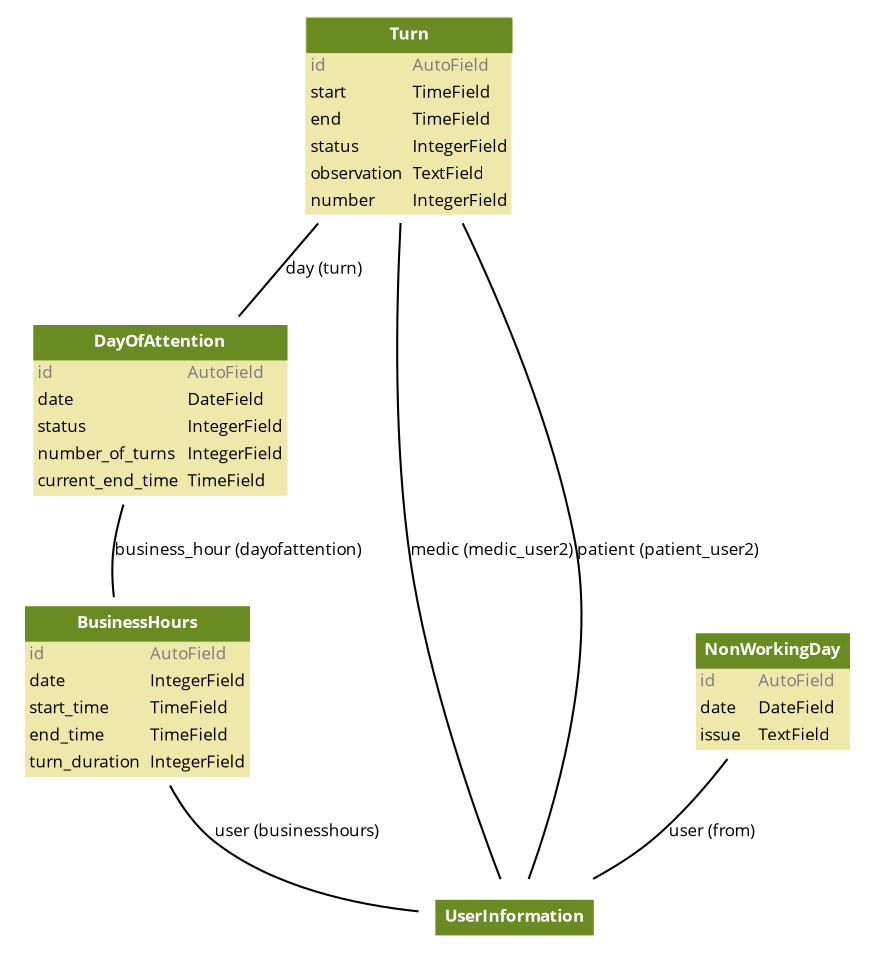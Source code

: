 
digraph name {
  fontname = "Open Sans"
  fontsize = 8

  node [
    fontname = "Open Sans"
    fontsize = 8
    shape = "plaintext"
  ]
  edge [
    fontname = "Open Sans"
    fontsize = 8
  ]

    

    GestionTurnos_models_BusinessHours [label=<
    <TABLE BGCOLOR="palegoldenrod" BORDER="0" CELLBORDER="0" CELLSPACING="0">
     <TR><TD COLSPAN="2" CELLPADDING="4" ALIGN="CENTER" BGCOLOR="olivedrab4"
     ><FONT FACE="Open Sans Bold" COLOR="white"
     >BusinessHours</FONT></TD></TR>
    
        
        <TR><TD ALIGN="LEFT" BORDER="0"
        ><FONT COLOR="#7B7B7B" FACE="Open Sans">id</FONT
        ></TD>
        <TD ALIGN="LEFT"
        ><FONT COLOR="#7B7B7B" FACE="Open Sans">AutoField</FONT
        ></TD></TR>
        
        <TR><TD ALIGN="LEFT" BORDER="0"
        ><FONT FACE="Open Sans">date</FONT
        ></TD>
        <TD ALIGN="LEFT"
        ><FONT FACE="Open Sans">IntegerField</FONT
        ></TD></TR>
        
        <TR><TD ALIGN="LEFT" BORDER="0"
        ><FONT FACE="Open Sans">start_time</FONT
        ></TD>
        <TD ALIGN="LEFT"
        ><FONT FACE="Open Sans">TimeField</FONT
        ></TD></TR>
        
        <TR><TD ALIGN="LEFT" BORDER="0"
        ><FONT FACE="Open Sans">end_time</FONT
        ></TD>
        <TD ALIGN="LEFT"
        ><FONT FACE="Open Sans">TimeField</FONT
        ></TD></TR>
        
        <TR><TD ALIGN="LEFT" BORDER="0"
        ><FONT FACE="Open Sans">turn_duration</FONT
        ></TD>
        <TD ALIGN="LEFT"
        ><FONT FACE="Open Sans">IntegerField</FONT
        ></TD></TR>
        
    
    </TABLE>
    >]

    GestionTurnos_models_DayOfAttention [label=<
    <TABLE BGCOLOR="palegoldenrod" BORDER="0" CELLBORDER="0" CELLSPACING="0">
     <TR><TD COLSPAN="2" CELLPADDING="4" ALIGN="CENTER" BGCOLOR="olivedrab4"
     ><FONT FACE="Open Sans Bold" COLOR="white"
     >DayOfAttention</FONT></TD></TR>
    
        
        <TR><TD ALIGN="LEFT" BORDER="0"
        ><FONT COLOR="#7B7B7B" FACE="Open Sans">id</FONT
        ></TD>
        <TD ALIGN="LEFT"
        ><FONT COLOR="#7B7B7B" FACE="Open Sans">AutoField</FONT
        ></TD></TR>
        
        <TR><TD ALIGN="LEFT" BORDER="0"
        ><FONT FACE="Open Sans">date</FONT
        ></TD>
        <TD ALIGN="LEFT"
        ><FONT FACE="Open Sans">DateField</FONT
        ></TD></TR>
        
        <TR><TD ALIGN="LEFT" BORDER="0"
        ><FONT FACE="Open Sans">status</FONT
        ></TD>
        <TD ALIGN="LEFT"
        ><FONT FACE="Open Sans">IntegerField</FONT
        ></TD></TR>
        
        <TR><TD ALIGN="LEFT" BORDER="0"
        ><FONT FACE="Open Sans">number_of_turns</FONT
        ></TD>
        <TD ALIGN="LEFT"
        ><FONT FACE="Open Sans">IntegerField</FONT
        ></TD></TR>
        
        <TR><TD ALIGN="LEFT" BORDER="0"
        ><FONT FACE="Open Sans">current_end_time</FONT
        ></TD>
        <TD ALIGN="LEFT"
        ><FONT FACE="Open Sans">TimeField</FONT
        ></TD></TR>
        
    
    </TABLE>
    >]

    GestionTurnos_models_Turn [label=<
    <TABLE BGCOLOR="palegoldenrod" BORDER="0" CELLBORDER="0" CELLSPACING="0">
     <TR><TD COLSPAN="2" CELLPADDING="4" ALIGN="CENTER" BGCOLOR="olivedrab4"
     ><FONT FACE="Open Sans Bold" COLOR="white"
     >Turn</FONT></TD></TR>
    
        
        <TR><TD ALIGN="LEFT" BORDER="0"
        ><FONT COLOR="#7B7B7B" FACE="Open Sans">id</FONT
        ></TD>
        <TD ALIGN="LEFT"
        ><FONT COLOR="#7B7B7B" FACE="Open Sans">AutoField</FONT
        ></TD></TR>
        
        <TR><TD ALIGN="LEFT" BORDER="0"
        ><FONT FACE="Open Sans">start</FONT
        ></TD>
        <TD ALIGN="LEFT"
        ><FONT FACE="Open Sans">TimeField</FONT
        ></TD></TR>
        
        <TR><TD ALIGN="LEFT" BORDER="0"
        ><FONT FACE="Open Sans">end</FONT
        ></TD>
        <TD ALIGN="LEFT"
        ><FONT FACE="Open Sans">TimeField</FONT
        ></TD></TR>
        
        <TR><TD ALIGN="LEFT" BORDER="0"
        ><FONT FACE="Open Sans">status</FONT
        ></TD>
        <TD ALIGN="LEFT"
        ><FONT FACE="Open Sans">IntegerField</FONT
        ></TD></TR>
        
        <TR><TD ALIGN="LEFT" BORDER="0"
        ><FONT FACE="Open Sans">observation</FONT
        ></TD>
        <TD ALIGN="LEFT"
        ><FONT FACE="Open Sans">TextField</FONT
        ></TD></TR>
        
        <TR><TD ALIGN="LEFT" BORDER="0"
        ><FONT FACE="Open Sans">number</FONT
        ></TD>
        <TD ALIGN="LEFT"
        ><FONT FACE="Open Sans">IntegerField</FONT
        ></TD></TR>
        
    
    </TABLE>
    >]


    GestionTurnos_models_NonWorkingDay [label=<
    <TABLE BGCOLOR="palegoldenrod" BORDER="0" CELLBORDER="0" CELLSPACING="0">
     <TR><TD COLSPAN="2" CELLPADDING="4" ALIGN="CENTER" BGCOLOR="olivedrab4"
     ><FONT FACE="Open Sans Bold" COLOR="white"
     >NonWorkingDay</FONT></TD></TR>
    
        
        <TR><TD ALIGN="LEFT" BORDER="0"
        ><FONT COLOR="#7B7B7B" FACE="Open Sans">id</FONT
        ></TD>
        <TD ALIGN="LEFT"
        ><FONT COLOR="#7B7B7B" FACE="Open Sans">AutoField</FONT
        ></TD></TR>
        
        <TR><TD ALIGN="LEFT" BORDER="0"
        ><FONT FACE="Open Sans">date</FONT
        ></TD>
        <TD ALIGN="LEFT"
        ><FONT FACE="Open Sans">DateField</FONT
        ></TD></TR>
        
        <TR><TD ALIGN="LEFT" BORDER="0"
        ><FONT FACE="Open Sans">issue</FONT
        ></TD>
        <TD ALIGN="LEFT"
        ><FONT FACE="Open Sans">TextField</FONT
        ></TD></TR>
        
    
    </TABLE>
    >]

  django_contrib_auth_models_User [label=<
      <TABLE BGCOLOR="palegoldenrod" BORDER="0" CELLBORDER="0" CELLSPACING="0">
      <TR><TD COLSPAN="2" CELLPADDING="4" ALIGN="CENTER" BGCOLOR="olivedrab4"
      ><FONT FACE="Open Sans Bold" COLOR="white"
      >User</FONT></TD></TR>
      </TABLE>
      >]
  
  
  
  django_contrib_auth_models_User [label=<
      <TABLE BGCOLOR="palegoldenrod" BORDER="0" CELLBORDER="0" CELLSPACING="0">
      <TR><TD COLSPAN="2" CELLPADDING="4" ALIGN="CENTER" BGCOLOR="olivedrab4"
      ><FONT FACE="Open Sans Bold" COLOR="white"
      >User</FONT></TD></TR>
      </TABLE>
      >]
  
  GestionTurnos_models_BusinessHours -> django_contrib_auth_models_User
  [label="user (businesshours)"] [arrowhead=none, arrowtail=dot];
  
  
  GestionTurnos_models_DayOfAttention -> GestionTurnos_models_BusinessHours
  [label="business_hour (dayofattention)"] [arrowhead=none, arrowtail=dot];
  

  
  GestionTurnos_models_Turn -> GestionTurnos_models_DayOfAttention
  [label="day (turn)"] [arrowhead=none, arrowtail=dot];
  
  
  django_contrib_auth_models_User [label=<
      <TABLE BGCOLOR="palegoldenrod" BORDER="0" CELLBORDER="0" CELLSPACING="0">
      <TR><TD COLSPAN="2" CELLPADDING="4" ALIGN="CENTER" BGCOLOR="olivedrab4"
      ><FONT FACE="Open Sans Bold" COLOR="white"
      >User</FONT></TD></TR>
      </TABLE>
      >]
  
  GestionTurnos_models_Turn -> django_contrib_auth_models_User
  [label="medic (medic_user2)"] [arrowhead=none, arrowtail=dot];
  
  
  django_contrib_auth_models_User [label=<
      <TABLE BGCOLOR="palegoldenrod" BORDER="0" CELLBORDER="0" CELLSPACING="0">
      <TR><TD COLSPAN="2" CELLPADDING="4" ALIGN="CENTER" BGCOLOR="olivedrab4"
      ><FONT FACE="Open Sans Bold" COLOR="white"
      >User</FONT></TD></TR>
      </TABLE>
      >]
  
  GestionTurnos_models_Turn -> django_contrib_auth_models_User
  [label="patient (patient_user2)"] [arrowhead=none, arrowtail=dot];
  

  
  
  django_contrib_auth_models_User [label=<
      <TABLE BGCOLOR="palegoldenrod" BORDER="0" CELLBORDER="0" CELLSPACING="0">
      <TR><TD COLSPAN="2" CELLPADDING="4" ALIGN="CENTER" BGCOLOR="olivedrab4"
      ><FONT FACE="Open Sans Bold" COLOR="white"
      >User</FONT></TD></TR>
      </TABLE>
      >]
  
  
  django_contrib_auth_models_User [label=<
      <TABLE BGCOLOR="palegoldenrod" BORDER="0" CELLBORDER="0" CELLSPACING="0">
      <TR><TD COLSPAN="2" CELLPADDING="4" ALIGN="CENTER" BGCOLOR="olivedrab4"
      ><FONT FACE="Open Sans Bold" COLOR="white"
      >User</FONT></TD></TR>
      </TABLE>
      >]
  
  
  
  django_contrib_auth_models_User [label=<
      <TABLE BGCOLOR="palegoldenrod" BORDER="0" CELLBORDER="0" CELLSPACING="0">
      <TR><TD COLSPAN="2" CELLPADDING="4" ALIGN="CENTER" BGCOLOR="olivedrab4"
      ><FONT FACE="Open Sans Bold" COLOR="white"
      >User</FONT></TD></TR>
      </TABLE>
      >]
  
  GestionTurnos_models_NonWorkingDay -> django_contrib_auth_models_User
  [label="user (from)"] [arrowhead=none, arrowtail=dot];
  

  
  
  django_contrib_auth_models_User [label=<
      <TABLE BGCOLOR="palegoldenrod" BORDER="0" CELLBORDER="0" CELLSPACING="0">
      <TR><TD COLSPAN="2" CELLPADDING="4" ALIGN="CENTER" BGCOLOR="olivedrab4"
      ><FONT FACE="Open Sans Bold" COLOR="white"
      >User</FONT></TD></TR>
      </TABLE>
      >]
  
  
  django_contrib_auth_models_User [label=<
      <TABLE BGCOLOR="palegoldenrod" BORDER="0" CELLBORDER="0" CELLSPACING="0">
      <TR><TD COLSPAN="2" CELLPADDING="4" ALIGN="CENTER" BGCOLOR="olivedrab4"
      ><FONT FACE="Open Sans Bold" COLOR="white"
      >UserInformation</FONT></TD></TR>
      </TABLE>
      >]
  
  

}
